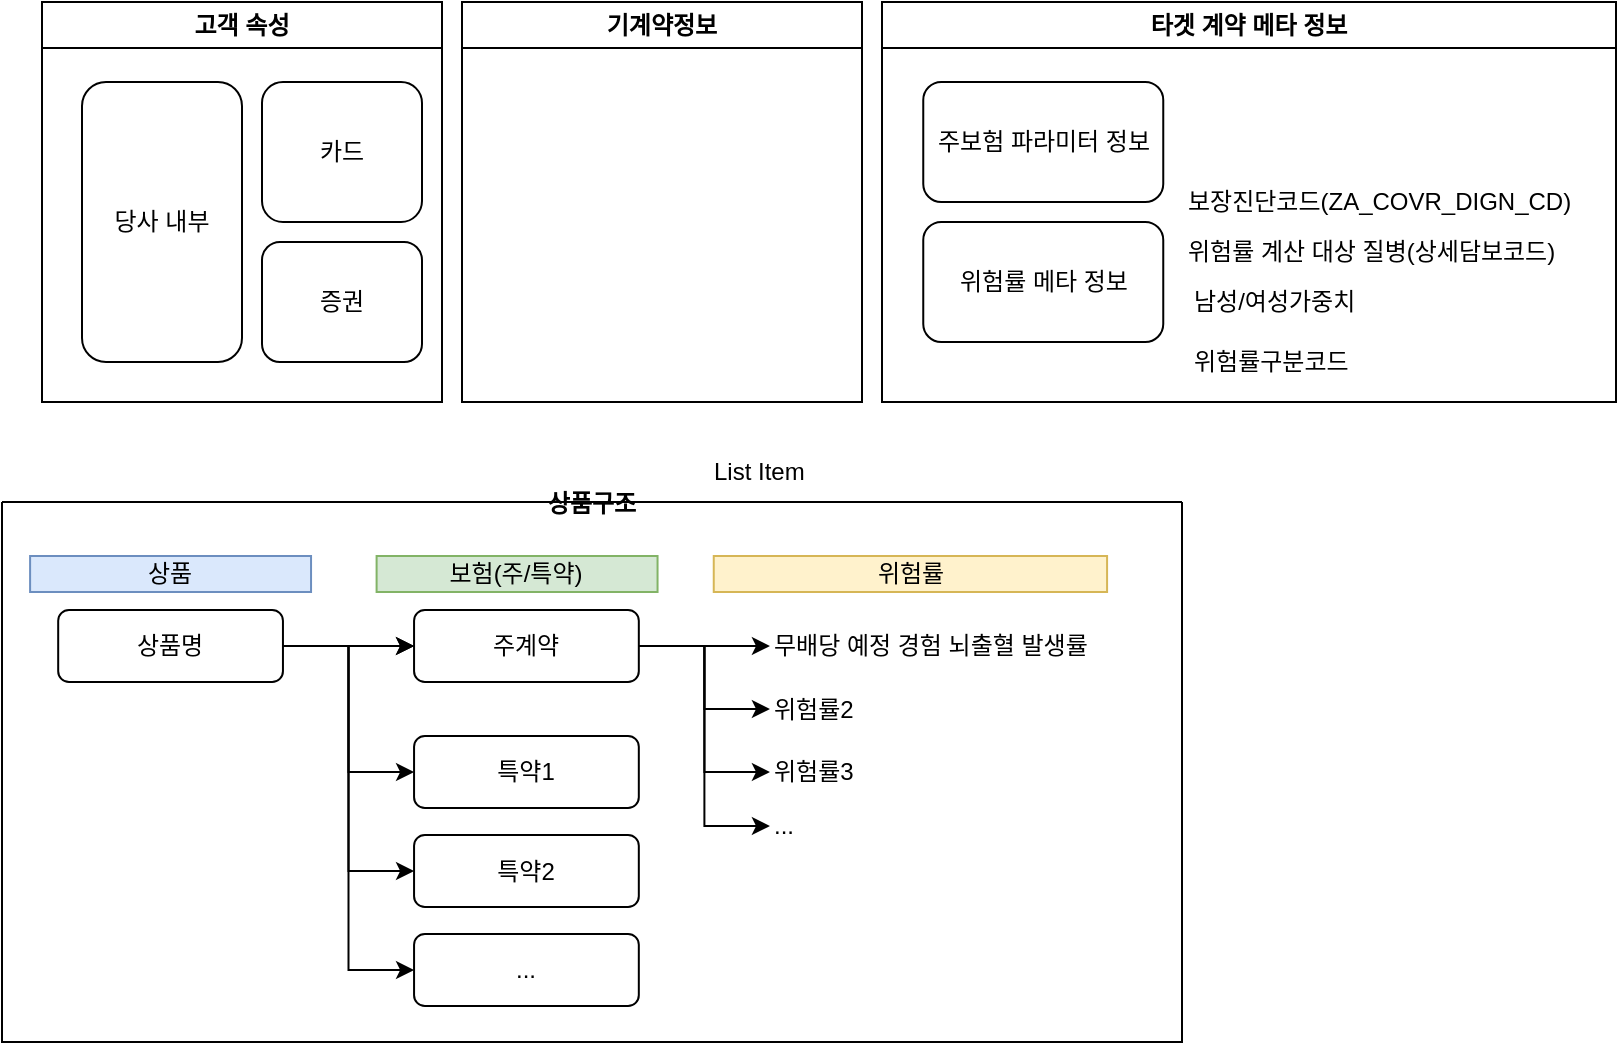<mxfile version="22.1.2" type="github">
  <diagram name="페이지-1" id="DrAP7eZRbEFT3B6ZiXp5">
    <mxGraphModel dx="1026" dy="686" grid="1" gridSize="10" guides="1" tooltips="1" connect="1" arrows="1" fold="1" page="1" pageScale="1" pageWidth="827" pageHeight="1169" math="0" shadow="0">
      <root>
        <mxCell id="0" />
        <mxCell id="1" parent="0" />
        <mxCell id="0Ap0oMkYR-13eDsSxTsI-3" value="당사 내부" style="rounded=1;whiteSpace=wrap;html=1;" vertex="1" parent="1">
          <mxGeometry x="60" y="180" width="80" height="140" as="geometry" />
        </mxCell>
        <mxCell id="0Ap0oMkYR-13eDsSxTsI-5" value="카드" style="rounded=1;whiteSpace=wrap;html=1;" vertex="1" parent="1">
          <mxGeometry x="150" y="180" width="80" height="70" as="geometry" />
        </mxCell>
        <mxCell id="0Ap0oMkYR-13eDsSxTsI-6" value="증권" style="rounded=1;whiteSpace=wrap;html=1;" vertex="1" parent="1">
          <mxGeometry x="150" y="260" width="80" height="60" as="geometry" />
        </mxCell>
        <mxCell id="0Ap0oMkYR-13eDsSxTsI-7" value="고객 속성" style="swimlane;whiteSpace=wrap;html=1;" vertex="1" parent="1">
          <mxGeometry x="40" y="140" width="200" height="200" as="geometry" />
        </mxCell>
        <mxCell id="0Ap0oMkYR-13eDsSxTsI-8" value="기계약정보" style="swimlane;whiteSpace=wrap;html=1;" vertex="1" parent="1">
          <mxGeometry x="250" y="140" width="200" height="200" as="geometry" />
        </mxCell>
        <mxCell id="0Ap0oMkYR-13eDsSxTsI-9" value="타겟 계약 메타 정보" style="swimlane;whiteSpace=wrap;html=1;" vertex="1" parent="1">
          <mxGeometry x="460" y="140" width="367" height="200" as="geometry" />
        </mxCell>
        <mxCell id="0Ap0oMkYR-13eDsSxTsI-14" value="주보험 파라미터 정보" style="rounded=1;whiteSpace=wrap;html=1;" vertex="1" parent="0Ap0oMkYR-13eDsSxTsI-9">
          <mxGeometry x="20.63" y="40" width="120" height="60" as="geometry" />
        </mxCell>
        <mxCell id="0Ap0oMkYR-13eDsSxTsI-75" value="위험률 메타 정보" style="rounded=1;whiteSpace=wrap;html=1;" vertex="1" parent="0Ap0oMkYR-13eDsSxTsI-9">
          <mxGeometry x="20.63" y="110" width="120" height="60" as="geometry" />
        </mxCell>
        <mxCell id="0Ap0oMkYR-13eDsSxTsI-81" value="보장진단코드(ZA_COVR_DIGN_CD)" style="text;strokeColor=none;fillColor=none;align=left;verticalAlign=middle;spacingLeft=4;spacingRight=4;overflow=hidden;points=[[0,0.5],[1,0.5]];portConstraint=eastwest;rotatable=0;whiteSpace=wrap;html=1;" vertex="1" parent="0Ap0oMkYR-13eDsSxTsI-9">
          <mxGeometry x="147" y="85" width="220" height="30" as="geometry" />
        </mxCell>
        <mxCell id="0Ap0oMkYR-13eDsSxTsI-68" value="" style="group" vertex="1" connectable="0" parent="1">
          <mxGeometry x="20" y="390" width="590" height="270" as="geometry" />
        </mxCell>
        <mxCell id="0Ap0oMkYR-13eDsSxTsI-32" value="상품명" style="rounded=1;whiteSpace=wrap;html=1;" vertex="1" parent="0Ap0oMkYR-13eDsSxTsI-68">
          <mxGeometry x="28.095" y="54.0" width="112.381" height="36.0" as="geometry" />
        </mxCell>
        <mxCell id="0Ap0oMkYR-13eDsSxTsI-33" value="주계약" style="rounded=1;whiteSpace=wrap;html=1;" vertex="1" parent="0Ap0oMkYR-13eDsSxTsI-68">
          <mxGeometry x="206.032" y="54.0" width="112.381" height="36.0" as="geometry" />
        </mxCell>
        <mxCell id="0Ap0oMkYR-13eDsSxTsI-36" value="" style="edgeStyle=orthogonalEdgeStyle;rounded=0;orthogonalLoop=1;jettySize=auto;html=1;" edge="1" parent="0Ap0oMkYR-13eDsSxTsI-68" source="0Ap0oMkYR-13eDsSxTsI-32" target="0Ap0oMkYR-13eDsSxTsI-33">
          <mxGeometry relative="1" as="geometry">
            <Array as="points">
              <mxPoint x="168.571" y="72.0" />
              <mxPoint x="168.571" y="72.0" />
            </Array>
          </mxGeometry>
        </mxCell>
        <mxCell id="0Ap0oMkYR-13eDsSxTsI-43" value="" style="edgeStyle=orthogonalEdgeStyle;rounded=0;orthogonalLoop=1;jettySize=auto;html=1;" edge="1" parent="0Ap0oMkYR-13eDsSxTsI-68" source="0Ap0oMkYR-13eDsSxTsI-32" target="0Ap0oMkYR-13eDsSxTsI-33">
          <mxGeometry relative="1" as="geometry" />
        </mxCell>
        <mxCell id="0Ap0oMkYR-13eDsSxTsI-38" value="특약1" style="rounded=1;whiteSpace=wrap;html=1;" vertex="1" parent="0Ap0oMkYR-13eDsSxTsI-68">
          <mxGeometry x="206.032" y="117.0" width="112.381" height="36.0" as="geometry" />
        </mxCell>
        <mxCell id="0Ap0oMkYR-13eDsSxTsI-41" style="edgeStyle=orthogonalEdgeStyle;rounded=0;orthogonalLoop=1;jettySize=auto;html=1;exitX=1;exitY=0.5;exitDx=0;exitDy=0;entryX=0;entryY=0.5;entryDx=0;entryDy=0;" edge="1" parent="0Ap0oMkYR-13eDsSxTsI-68" source="0Ap0oMkYR-13eDsSxTsI-32" target="0Ap0oMkYR-13eDsSxTsI-38">
          <mxGeometry relative="1" as="geometry">
            <mxPoint x="168.571" y="135" as="targetPoint" />
            <Array as="points">
              <mxPoint x="173.254" y="72.0" />
              <mxPoint x="173.254" y="135" />
            </Array>
          </mxGeometry>
        </mxCell>
        <mxCell id="0Ap0oMkYR-13eDsSxTsI-39" value="특약2" style="rounded=1;whiteSpace=wrap;html=1;" vertex="1" parent="0Ap0oMkYR-13eDsSxTsI-68">
          <mxGeometry x="206.032" y="166.5" width="112.381" height="36.0" as="geometry" />
        </mxCell>
        <mxCell id="0Ap0oMkYR-13eDsSxTsI-44" style="edgeStyle=orthogonalEdgeStyle;rounded=0;orthogonalLoop=1;jettySize=auto;html=1;exitX=1;exitY=0.5;exitDx=0;exitDy=0;entryX=0;entryY=0.5;entryDx=0;entryDy=0;" edge="1" parent="0Ap0oMkYR-13eDsSxTsI-68" source="0Ap0oMkYR-13eDsSxTsI-32" target="0Ap0oMkYR-13eDsSxTsI-39">
          <mxGeometry relative="1" as="geometry" />
        </mxCell>
        <mxCell id="0Ap0oMkYR-13eDsSxTsI-40" value="..." style="rounded=1;whiteSpace=wrap;html=1;" vertex="1" parent="0Ap0oMkYR-13eDsSxTsI-68">
          <mxGeometry x="206.032" y="216.0" width="112.381" height="36.0" as="geometry" />
        </mxCell>
        <mxCell id="0Ap0oMkYR-13eDsSxTsI-45" style="edgeStyle=orthogonalEdgeStyle;rounded=0;orthogonalLoop=1;jettySize=auto;html=1;exitX=1;exitY=0.5;exitDx=0;exitDy=0;entryX=0;entryY=0.5;entryDx=0;entryDy=0;" edge="1" parent="0Ap0oMkYR-13eDsSxTsI-68" source="0Ap0oMkYR-13eDsSxTsI-32" target="0Ap0oMkYR-13eDsSxTsI-40">
          <mxGeometry relative="1" as="geometry" />
        </mxCell>
        <mxCell id="0Ap0oMkYR-13eDsSxTsI-53" value="무배당 예정 경험 뇌출혈 발생률" style="text;html=1;strokeColor=none;fillColor=none;align=left;verticalAlign=middle;whiteSpace=wrap;rounded=0;" vertex="1" parent="0Ap0oMkYR-13eDsSxTsI-68">
          <mxGeometry x="383.968" y="58.5" width="196.667" height="27.0" as="geometry" />
        </mxCell>
        <mxCell id="0Ap0oMkYR-13eDsSxTsI-54" value="" style="edgeStyle=orthogonalEdgeStyle;rounded=0;orthogonalLoop=1;jettySize=auto;html=1;" edge="1" parent="0Ap0oMkYR-13eDsSxTsI-68" source="0Ap0oMkYR-13eDsSxTsI-33" target="0Ap0oMkYR-13eDsSxTsI-53">
          <mxGeometry relative="1" as="geometry" />
        </mxCell>
        <mxCell id="0Ap0oMkYR-13eDsSxTsI-56" value="위험률2" style="text;html=1;strokeColor=none;fillColor=none;align=left;verticalAlign=middle;whiteSpace=wrap;rounded=0;" vertex="1" parent="0Ap0oMkYR-13eDsSxTsI-68">
          <mxGeometry x="383.968" y="90.0" width="56.19" height="27.0" as="geometry" />
        </mxCell>
        <mxCell id="0Ap0oMkYR-13eDsSxTsI-57" style="edgeStyle=orthogonalEdgeStyle;rounded=0;orthogonalLoop=1;jettySize=auto;html=1;entryX=0;entryY=0.5;entryDx=0;entryDy=0;" edge="1" parent="0Ap0oMkYR-13eDsSxTsI-68" source="0Ap0oMkYR-13eDsSxTsI-33" target="0Ap0oMkYR-13eDsSxTsI-56">
          <mxGeometry relative="1" as="geometry" />
        </mxCell>
        <mxCell id="0Ap0oMkYR-13eDsSxTsI-58" value="위험률3" style="text;html=1;strokeColor=none;fillColor=none;align=left;verticalAlign=middle;whiteSpace=wrap;rounded=0;" vertex="1" parent="0Ap0oMkYR-13eDsSxTsI-68">
          <mxGeometry x="383.968" y="121.5" width="56.19" height="27.0" as="geometry" />
        </mxCell>
        <mxCell id="0Ap0oMkYR-13eDsSxTsI-59" style="edgeStyle=orthogonalEdgeStyle;rounded=0;orthogonalLoop=1;jettySize=auto;html=1;exitX=1;exitY=0.5;exitDx=0;exitDy=0;entryX=0;entryY=0.5;entryDx=0;entryDy=0;" edge="1" parent="0Ap0oMkYR-13eDsSxTsI-68" source="0Ap0oMkYR-13eDsSxTsI-33" target="0Ap0oMkYR-13eDsSxTsI-58">
          <mxGeometry relative="1" as="geometry" />
        </mxCell>
        <mxCell id="0Ap0oMkYR-13eDsSxTsI-60" value="..." style="text;html=1;strokeColor=none;fillColor=none;align=left;verticalAlign=middle;whiteSpace=wrap;rounded=0;" vertex="1" parent="0Ap0oMkYR-13eDsSxTsI-68">
          <mxGeometry x="383.968" y="148.5" width="56.19" height="27.0" as="geometry" />
        </mxCell>
        <mxCell id="0Ap0oMkYR-13eDsSxTsI-61" style="edgeStyle=orthogonalEdgeStyle;rounded=0;orthogonalLoop=1;jettySize=auto;html=1;exitX=1;exitY=0.5;exitDx=0;exitDy=0;entryX=0;entryY=0.5;entryDx=0;entryDy=0;" edge="1" parent="0Ap0oMkYR-13eDsSxTsI-68" source="0Ap0oMkYR-13eDsSxTsI-33" target="0Ap0oMkYR-13eDsSxTsI-60">
          <mxGeometry relative="1" as="geometry" />
        </mxCell>
        <mxCell id="0Ap0oMkYR-13eDsSxTsI-62" value="상품" style="rounded=0;whiteSpace=wrap;html=1;fillColor=#dae8fc;strokeColor=#6c8ebf;" vertex="1" parent="0Ap0oMkYR-13eDsSxTsI-68">
          <mxGeometry x="14.048" y="27.0" width="140.476" height="18.0" as="geometry" />
        </mxCell>
        <mxCell id="0Ap0oMkYR-13eDsSxTsI-63" value="보험(주/특약)" style="rounded=0;whiteSpace=wrap;html=1;fillColor=#d5e8d4;strokeColor=#82b366;" vertex="1" parent="0Ap0oMkYR-13eDsSxTsI-68">
          <mxGeometry x="187.302" y="27.0" width="140.476" height="18.0" as="geometry" />
        </mxCell>
        <mxCell id="0Ap0oMkYR-13eDsSxTsI-64" value="위험률" style="rounded=0;whiteSpace=wrap;html=1;fillColor=#fff2cc;strokeColor=#d6b656;" vertex="1" parent="0Ap0oMkYR-13eDsSxTsI-68">
          <mxGeometry x="355.873" y="27.0" width="196.667" height="18.0" as="geometry" />
        </mxCell>
        <mxCell id="0Ap0oMkYR-13eDsSxTsI-66" value="상품구조" style="swimlane;startSize=0;rounded=0;glass=0;" vertex="1" parent="0Ap0oMkYR-13eDsSxTsI-68">
          <mxGeometry width="590" height="270" as="geometry">
            <mxRectangle width="80" height="30" as="alternateBounds" />
          </mxGeometry>
        </mxCell>
        <mxCell id="0Ap0oMkYR-13eDsSxTsI-76" value="List Item" style="text;strokeColor=none;fillColor=none;align=left;verticalAlign=middle;spacingLeft=4;spacingRight=4;overflow=hidden;points=[[0,0.5],[1,0.5]];portConstraint=eastwest;rotatable=0;whiteSpace=wrap;html=1;" vertex="1" parent="1">
          <mxGeometry x="370" y="360" width="80" height="30" as="geometry" />
        </mxCell>
        <mxCell id="0Ap0oMkYR-13eDsSxTsI-77" value="위험률 계산 대상 질병(상세담보코드)" style="text;strokeColor=none;fillColor=none;align=left;verticalAlign=middle;spacingLeft=4;spacingRight=4;overflow=hidden;points=[[0,0.5],[1,0.5]];portConstraint=eastwest;rotatable=0;whiteSpace=wrap;html=1;" vertex="1" parent="1">
          <mxGeometry x="607" y="250" width="220" height="30" as="geometry" />
        </mxCell>
        <mxCell id="0Ap0oMkYR-13eDsSxTsI-79" value="남성/여성가중치" style="text;strokeColor=none;fillColor=none;align=left;verticalAlign=middle;spacingLeft=4;spacingRight=4;overflow=hidden;points=[[0,0.5],[1,0.5]];portConstraint=eastwest;rotatable=0;whiteSpace=wrap;html=1;" vertex="1" parent="1">
          <mxGeometry x="610" y="275" width="220" height="30" as="geometry" />
        </mxCell>
        <mxCell id="0Ap0oMkYR-13eDsSxTsI-80" value="위험률구분코드" style="text;strokeColor=none;fillColor=none;align=left;verticalAlign=middle;spacingLeft=4;spacingRight=4;overflow=hidden;points=[[0,0.5],[1,0.5]];portConstraint=eastwest;rotatable=0;whiteSpace=wrap;html=1;" vertex="1" parent="1">
          <mxGeometry x="610" y="305" width="220" height="30" as="geometry" />
        </mxCell>
      </root>
    </mxGraphModel>
  </diagram>
</mxfile>
